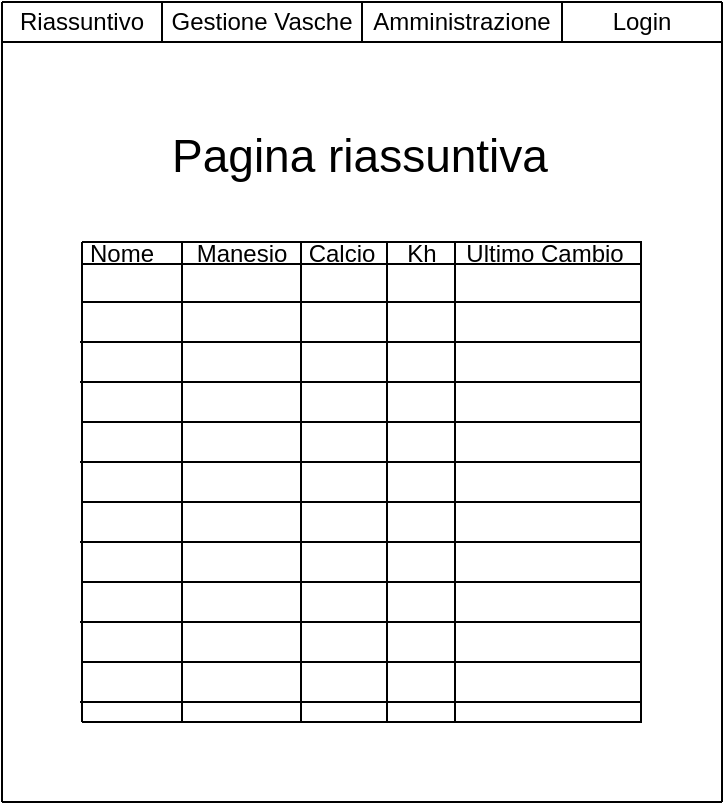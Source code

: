 <mxfile pages="1" version="11.2.8" type="device"><diagram id="MzWbbZOX7N3bSJh9SWcM" name="Page-1"><mxGraphModel dx="920" dy="551" grid="1" gridSize="10" guides="1" tooltips="1" connect="1" arrows="1" fold="1" page="1" pageScale="1" pageWidth="827" pageHeight="1169" math="0" shadow="0"><root><mxCell id="0"/><mxCell id="1" parent="0"/><mxCell id="Ch730P9YivelNumBDqkg-4" value="Riassuntivo" style="text;html=1;strokeColor=none;fillColor=none;align=center;verticalAlign=middle;whiteSpace=wrap;rounded=0;" parent="1" vertex="1"><mxGeometry x="220" y="240" width="40" height="20" as="geometry"/></mxCell><mxCell id="Ch730P9YivelNumBDqkg-5" value="Gestione Vasche" style="text;html=1;strokeColor=none;fillColor=none;align=center;verticalAlign=middle;whiteSpace=wrap;rounded=0;" parent="1" vertex="1"><mxGeometry x="280" y="240" width="100" height="20" as="geometry"/></mxCell><mxCell id="Ch730P9YivelNumBDqkg-6" value="Amministrazione" style="text;html=1;strokeColor=none;fillColor=none;align=center;verticalAlign=middle;whiteSpace=wrap;rounded=0;" parent="1" vertex="1"><mxGeometry x="410" y="240" width="40" height="20" as="geometry"/></mxCell><mxCell id="Ch730P9YivelNumBDqkg-59" value="Nome" style="text;html=1;strokeColor=none;fillColor=none;align=center;verticalAlign=middle;whiteSpace=wrap;rounded=0;" parent="1" vertex="1"><mxGeometry x="240" y="360" width="40" height="11" as="geometry"/></mxCell><mxCell id="En9nffTqszL6T0uel8UM-1" value="" style="endArrow=none;html=1;" edge="1" parent="1"><mxGeometry width="50" height="50" relative="1" as="geometry"><mxPoint x="200" y="240" as="sourcePoint"/><mxPoint x="560" y="240" as="targetPoint"/></mxGeometry></mxCell><mxCell id="En9nffTqszL6T0uel8UM-2" value="" style="endArrow=none;html=1;" edge="1" parent="1"><mxGeometry width="50" height="50" relative="1" as="geometry"><mxPoint x="200" y="640" as="sourcePoint"/><mxPoint x="560" y="640" as="targetPoint"/></mxGeometry></mxCell><mxCell id="En9nffTqszL6T0uel8UM-3" value="" style="endArrow=none;html=1;" edge="1" parent="1"><mxGeometry width="50" height="50" relative="1" as="geometry"><mxPoint x="200" y="640" as="sourcePoint"/><mxPoint x="200" y="240" as="targetPoint"/></mxGeometry></mxCell><mxCell id="En9nffTqszL6T0uel8UM-4" value="" style="endArrow=none;html=1;" edge="1" parent="1"><mxGeometry width="50" height="50" relative="1" as="geometry"><mxPoint x="560" y="640" as="sourcePoint"/><mxPoint x="560" y="240" as="targetPoint"/></mxGeometry></mxCell><mxCell id="En9nffTqszL6T0uel8UM-5" value="" style="endArrow=none;html=1;" edge="1" parent="1"><mxGeometry width="50" height="50" relative="1" as="geometry"><mxPoint x="200" y="260" as="sourcePoint"/><mxPoint x="560" y="260" as="targetPoint"/></mxGeometry></mxCell><mxCell id="En9nffTqszL6T0uel8UM-6" value="" style="endArrow=none;html=1;" edge="1" parent="1"><mxGeometry width="50" height="50" relative="1" as="geometry"><mxPoint x="280" y="260" as="sourcePoint"/><mxPoint x="280" y="240" as="targetPoint"/></mxGeometry></mxCell><mxCell id="En9nffTqszL6T0uel8UM-8" value="" style="endArrow=none;html=1;" edge="1" parent="1"><mxGeometry width="50" height="50" relative="1" as="geometry"><mxPoint x="380" y="260" as="sourcePoint"/><mxPoint x="380" y="240" as="targetPoint"/></mxGeometry></mxCell><mxCell id="En9nffTqszL6T0uel8UM-9" value="" style="endArrow=none;html=1;" edge="1" parent="1"><mxGeometry width="50" height="50" relative="1" as="geometry"><mxPoint x="480" y="260" as="sourcePoint"/><mxPoint x="480" y="240" as="targetPoint"/></mxGeometry></mxCell><mxCell id="En9nffTqszL6T0uel8UM-11" value="Login" style="text;html=1;strokeColor=none;fillColor=none;align=center;verticalAlign=middle;whiteSpace=wrap;rounded=0;" vertex="1" parent="1"><mxGeometry x="500" y="240" width="40" height="20" as="geometry"/></mxCell><mxCell id="En9nffTqszL6T0uel8UM-14" value="Pagina riassuntiva" style="text;html=1;strokeColor=none;fillColor=none;align=center;verticalAlign=middle;whiteSpace=wrap;rounded=0;fontSize=23;" vertex="1" parent="1"><mxGeometry x="254" y="307" width="250" height="20" as="geometry"/></mxCell><mxCell id="En9nffTqszL6T0uel8UM-18" value="" style="endArrow=none;html=1;" edge="1" parent="1"><mxGeometry width="50" height="50" relative="1" as="geometry"><mxPoint x="240" y="360" as="sourcePoint"/><mxPoint x="520" y="360" as="targetPoint"/></mxGeometry></mxCell><mxCell id="En9nffTqszL6T0uel8UM-28" value="Kh" style="text;html=1;strokeColor=none;fillColor=none;align=center;verticalAlign=middle;whiteSpace=wrap;rounded=0;" vertex="1" parent="1"><mxGeometry x="393" y="360" width="34" height="11" as="geometry"/></mxCell><mxCell id="En9nffTqszL6T0uel8UM-29" value="Manesio" style="text;html=1;strokeColor=none;fillColor=none;align=center;verticalAlign=middle;whiteSpace=wrap;rounded=0;" vertex="1" parent="1"><mxGeometry x="300" y="360" width="40" height="11" as="geometry"/></mxCell><mxCell id="En9nffTqszL6T0uel8UM-34" value="Calcio" style="text;html=1;strokeColor=none;fillColor=none;align=center;verticalAlign=middle;whiteSpace=wrap;rounded=0;" vertex="1" parent="1"><mxGeometry x="350" y="360" width="40" height="11" as="geometry"/></mxCell><mxCell id="En9nffTqszL6T0uel8UM-35" value="Ultimo Cambio" style="text;html=1;strokeColor=none;fillColor=none;align=center;verticalAlign=middle;whiteSpace=wrap;rounded=0;" vertex="1" parent="1"><mxGeometry x="423" y="360" width="97" height="11" as="geometry"/></mxCell><mxCell id="En9nffTqszL6T0uel8UM-38" value="" style="endArrow=none;html=1;" edge="1" parent="1"><mxGeometry width="50" height="50" relative="1" as="geometry"><mxPoint x="240" y="600" as="sourcePoint"/><mxPoint x="240" y="360" as="targetPoint"/></mxGeometry></mxCell><mxCell id="En9nffTqszL6T0uel8UM-40" value="" style="endArrow=none;html=1;" edge="1" parent="1"><mxGeometry width="50" height="50" relative="1" as="geometry"><mxPoint x="519.5" y="600" as="sourcePoint"/><mxPoint x="519.5" y="360" as="targetPoint"/></mxGeometry></mxCell><mxCell id="En9nffTqszL6T0uel8UM-41" value="" style="endArrow=none;html=1;" edge="1" parent="1"><mxGeometry width="50" height="50" relative="1" as="geometry"><mxPoint x="240" y="600" as="sourcePoint"/><mxPoint x="520" y="600" as="targetPoint"/></mxGeometry></mxCell><mxCell id="En9nffTqszL6T0uel8UM-42" value="" style="endArrow=none;html=1;" edge="1" parent="1"><mxGeometry width="50" height="50" relative="1" as="geometry"><mxPoint x="392.5" y="600" as="sourcePoint"/><mxPoint x="392.5" y="360" as="targetPoint"/></mxGeometry></mxCell><mxCell id="En9nffTqszL6T0uel8UM-43" value="" style="endArrow=none;html=1;" edge="1" parent="1"><mxGeometry width="50" height="50" relative="1" as="geometry"><mxPoint x="426.5" y="600" as="sourcePoint"/><mxPoint x="426.5" y="360" as="targetPoint"/></mxGeometry></mxCell><mxCell id="En9nffTqszL6T0uel8UM-44" value="" style="endArrow=none;html=1;" edge="1" parent="1"><mxGeometry width="50" height="50" relative="1" as="geometry"><mxPoint x="349.5" y="600" as="sourcePoint"/><mxPoint x="349.5" y="360" as="targetPoint"/></mxGeometry></mxCell><mxCell id="En9nffTqszL6T0uel8UM-45" value="" style="endArrow=none;html=1;" edge="1" parent="1"><mxGeometry width="50" height="50" relative="1" as="geometry"><mxPoint x="290" y="600" as="sourcePoint"/><mxPoint x="290" y="360" as="targetPoint"/></mxGeometry></mxCell><mxCell id="En9nffTqszL6T0uel8UM-46" value="" style="endArrow=none;html=1;" edge="1" parent="1"><mxGeometry width="50" height="50" relative="1" as="geometry"><mxPoint x="240" y="371" as="sourcePoint"/><mxPoint x="520" y="371" as="targetPoint"/></mxGeometry></mxCell><mxCell id="En9nffTqszL6T0uel8UM-48" value="" style="endArrow=none;html=1;" edge="1" parent="1"><mxGeometry width="50" height="50" relative="1" as="geometry"><mxPoint x="240" y="390" as="sourcePoint"/><mxPoint x="520" y="390" as="targetPoint"/></mxGeometry></mxCell><mxCell id="En9nffTqszL6T0uel8UM-49" value="" style="endArrow=none;html=1;" edge="1" parent="1"><mxGeometry width="50" height="50" relative="1" as="geometry"><mxPoint x="239" y="410" as="sourcePoint"/><mxPoint x="519" y="410" as="targetPoint"/></mxGeometry></mxCell><mxCell id="En9nffTqszL6T0uel8UM-50" value="" style="endArrow=none;html=1;" edge="1" parent="1"><mxGeometry width="50" height="50" relative="1" as="geometry"><mxPoint x="239" y="430" as="sourcePoint"/><mxPoint x="519" y="430" as="targetPoint"/></mxGeometry></mxCell><mxCell id="En9nffTqszL6T0uel8UM-51" value="" style="endArrow=none;html=1;" edge="1" parent="1"><mxGeometry width="50" height="50" relative="1" as="geometry"><mxPoint x="280" y="640" as="sourcePoint"/><mxPoint x="560" y="640" as="targetPoint"/></mxGeometry></mxCell><mxCell id="En9nffTqszL6T0uel8UM-52" value="" style="endArrow=none;html=1;" edge="1" parent="1"><mxGeometry width="50" height="50" relative="1" as="geometry"><mxPoint x="240" y="450" as="sourcePoint"/><mxPoint x="520" y="450" as="targetPoint"/></mxGeometry></mxCell><mxCell id="En9nffTqszL6T0uel8UM-53" value="" style="endArrow=none;html=1;" edge="1" parent="1"><mxGeometry width="50" height="50" relative="1" as="geometry"><mxPoint x="239" y="470" as="sourcePoint"/><mxPoint x="519" y="470" as="targetPoint"/></mxGeometry></mxCell><mxCell id="En9nffTqszL6T0uel8UM-54" value="" style="endArrow=none;html=1;" edge="1" parent="1"><mxGeometry width="50" height="50" relative="1" as="geometry"><mxPoint x="240" y="490" as="sourcePoint"/><mxPoint x="520" y="490" as="targetPoint"/></mxGeometry></mxCell><mxCell id="En9nffTqszL6T0uel8UM-55" value="" style="endArrow=none;html=1;" edge="1" parent="1"><mxGeometry width="50" height="50" relative="1" as="geometry"><mxPoint x="240" y="530" as="sourcePoint"/><mxPoint x="520" y="530" as="targetPoint"/></mxGeometry></mxCell><mxCell id="En9nffTqszL6T0uel8UM-56" value="" style="endArrow=none;html=1;" edge="1" parent="1"><mxGeometry width="50" height="50" relative="1" as="geometry"><mxPoint x="239" y="510" as="sourcePoint"/><mxPoint x="519" y="510" as="targetPoint"/></mxGeometry></mxCell><mxCell id="En9nffTqszL6T0uel8UM-57" value="" style="endArrow=none;html=1;" edge="1" parent="1"><mxGeometry width="50" height="50" relative="1" as="geometry"><mxPoint x="239" y="550" as="sourcePoint"/><mxPoint x="519" y="550" as="targetPoint"/></mxGeometry></mxCell><mxCell id="En9nffTqszL6T0uel8UM-58" value="" style="endArrow=none;html=1;" edge="1" parent="1"><mxGeometry width="50" height="50" relative="1" as="geometry"><mxPoint x="240" y="570" as="sourcePoint"/><mxPoint x="520" y="570" as="targetPoint"/></mxGeometry></mxCell><mxCell id="En9nffTqszL6T0uel8UM-59" value="" style="endArrow=none;html=1;" edge="1" parent="1"><mxGeometry width="50" height="50" relative="1" as="geometry"><mxPoint x="239" y="590" as="sourcePoint"/><mxPoint x="519" y="590" as="targetPoint"/></mxGeometry></mxCell></root></mxGraphModel></diagram></mxfile>